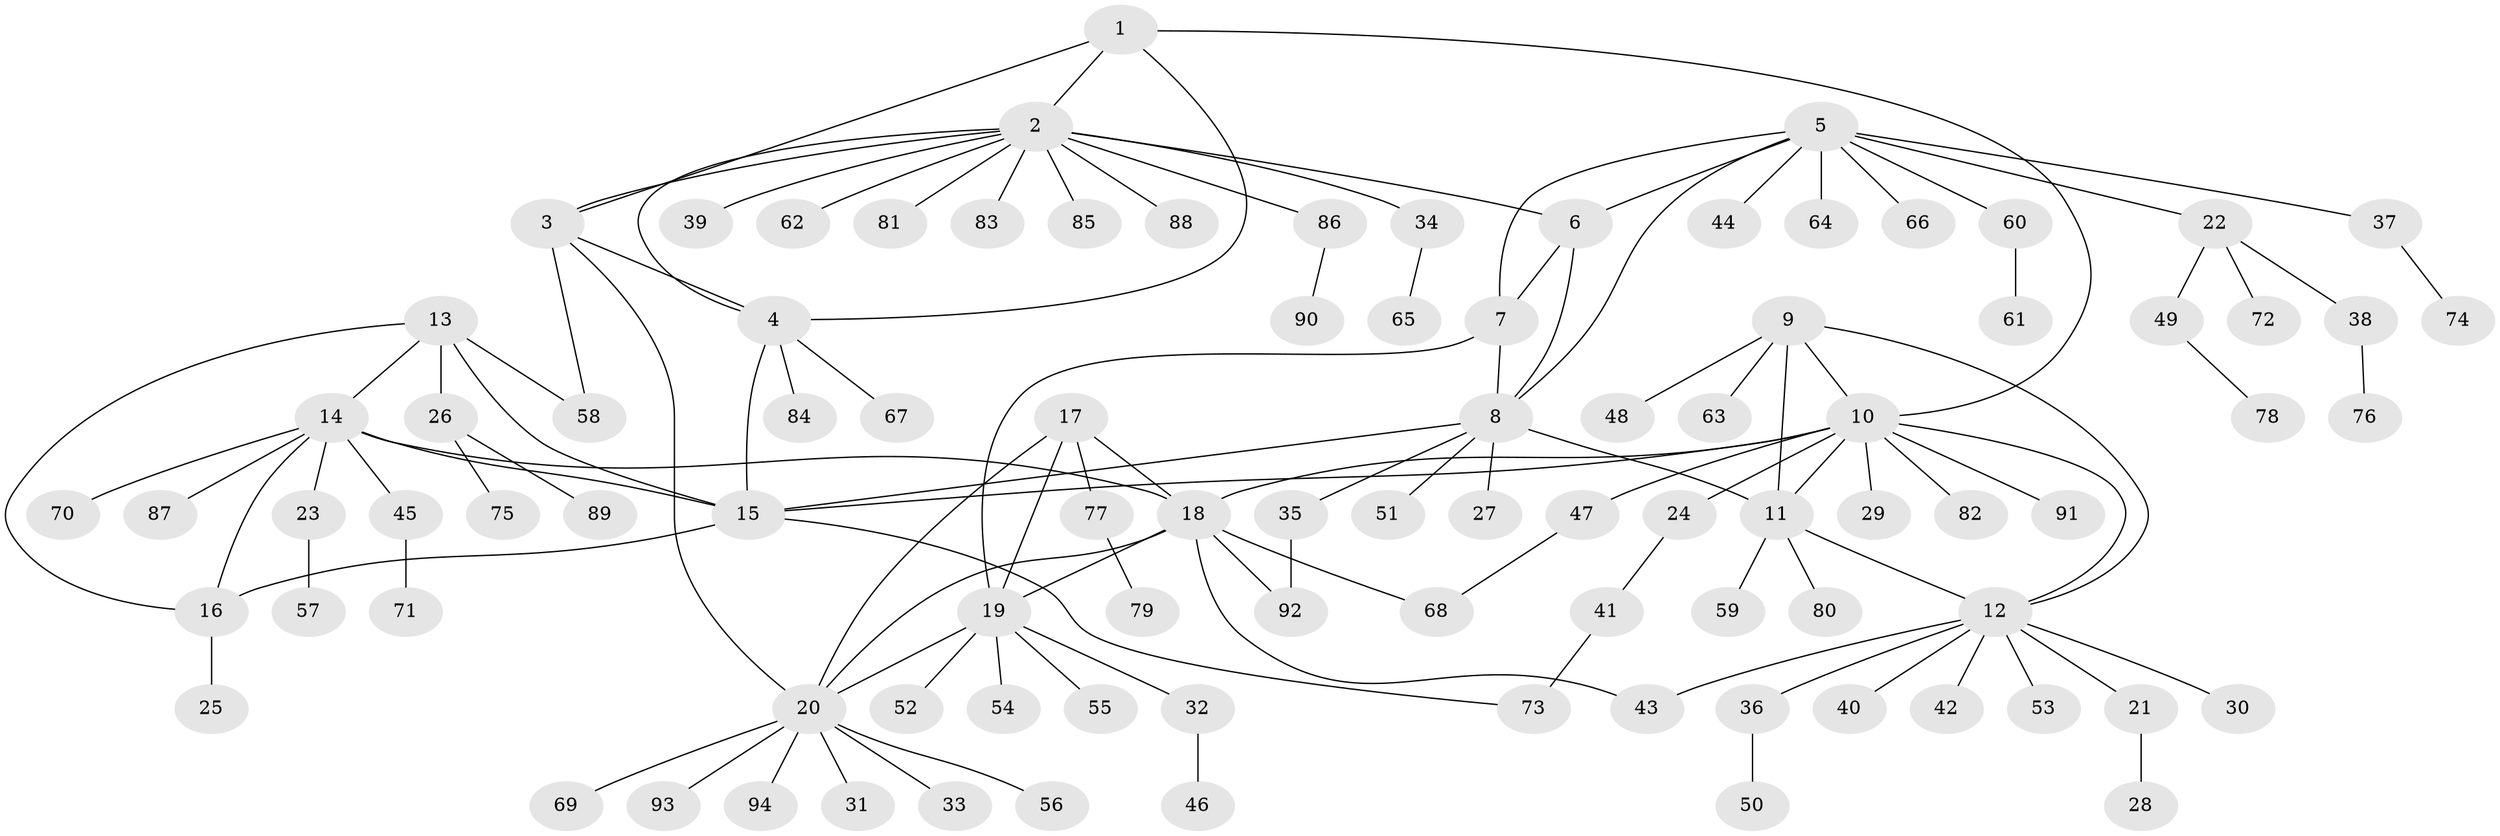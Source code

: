 // coarse degree distribution, {4: 0.04225352112676056, 11: 0.014084507042253521, 5: 0.056338028169014086, 8: 0.04225352112676056, 12: 0.014084507042253521, 10: 0.014084507042253521, 9: 0.014084507042253521, 13: 0.014084507042253521, 3: 0.028169014084507043, 1: 0.5774647887323944, 2: 0.18309859154929578}
// Generated by graph-tools (version 1.1) at 2025/24/03/03/25 07:24:11]
// undirected, 94 vertices, 119 edges
graph export_dot {
graph [start="1"]
  node [color=gray90,style=filled];
  1;
  2;
  3;
  4;
  5;
  6;
  7;
  8;
  9;
  10;
  11;
  12;
  13;
  14;
  15;
  16;
  17;
  18;
  19;
  20;
  21;
  22;
  23;
  24;
  25;
  26;
  27;
  28;
  29;
  30;
  31;
  32;
  33;
  34;
  35;
  36;
  37;
  38;
  39;
  40;
  41;
  42;
  43;
  44;
  45;
  46;
  47;
  48;
  49;
  50;
  51;
  52;
  53;
  54;
  55;
  56;
  57;
  58;
  59;
  60;
  61;
  62;
  63;
  64;
  65;
  66;
  67;
  68;
  69;
  70;
  71;
  72;
  73;
  74;
  75;
  76;
  77;
  78;
  79;
  80;
  81;
  82;
  83;
  84;
  85;
  86;
  87;
  88;
  89;
  90;
  91;
  92;
  93;
  94;
  1 -- 2;
  1 -- 3;
  1 -- 4;
  1 -- 10;
  2 -- 3;
  2 -- 4;
  2 -- 6;
  2 -- 34;
  2 -- 39;
  2 -- 62;
  2 -- 81;
  2 -- 83;
  2 -- 85;
  2 -- 86;
  2 -- 88;
  3 -- 4;
  3 -- 20;
  3 -- 58;
  4 -- 15;
  4 -- 67;
  4 -- 84;
  5 -- 6;
  5 -- 7;
  5 -- 8;
  5 -- 22;
  5 -- 37;
  5 -- 44;
  5 -- 60;
  5 -- 64;
  5 -- 66;
  6 -- 7;
  6 -- 8;
  7 -- 8;
  7 -- 19;
  8 -- 11;
  8 -- 15;
  8 -- 27;
  8 -- 35;
  8 -- 51;
  9 -- 10;
  9 -- 11;
  9 -- 12;
  9 -- 48;
  9 -- 63;
  10 -- 11;
  10 -- 12;
  10 -- 15;
  10 -- 18;
  10 -- 24;
  10 -- 29;
  10 -- 47;
  10 -- 82;
  10 -- 91;
  11 -- 12;
  11 -- 59;
  11 -- 80;
  12 -- 21;
  12 -- 30;
  12 -- 36;
  12 -- 40;
  12 -- 42;
  12 -- 43;
  12 -- 53;
  13 -- 14;
  13 -- 15;
  13 -- 16;
  13 -- 26;
  13 -- 58;
  14 -- 15;
  14 -- 16;
  14 -- 18;
  14 -- 23;
  14 -- 45;
  14 -- 70;
  14 -- 87;
  15 -- 16;
  15 -- 73;
  16 -- 25;
  17 -- 18;
  17 -- 19;
  17 -- 20;
  17 -- 77;
  18 -- 19;
  18 -- 20;
  18 -- 43;
  18 -- 68;
  18 -- 92;
  19 -- 20;
  19 -- 32;
  19 -- 52;
  19 -- 54;
  19 -- 55;
  20 -- 31;
  20 -- 33;
  20 -- 56;
  20 -- 69;
  20 -- 93;
  20 -- 94;
  21 -- 28;
  22 -- 38;
  22 -- 49;
  22 -- 72;
  23 -- 57;
  24 -- 41;
  26 -- 75;
  26 -- 89;
  32 -- 46;
  34 -- 65;
  35 -- 92;
  36 -- 50;
  37 -- 74;
  38 -- 76;
  41 -- 73;
  45 -- 71;
  47 -- 68;
  49 -- 78;
  60 -- 61;
  77 -- 79;
  86 -- 90;
}
